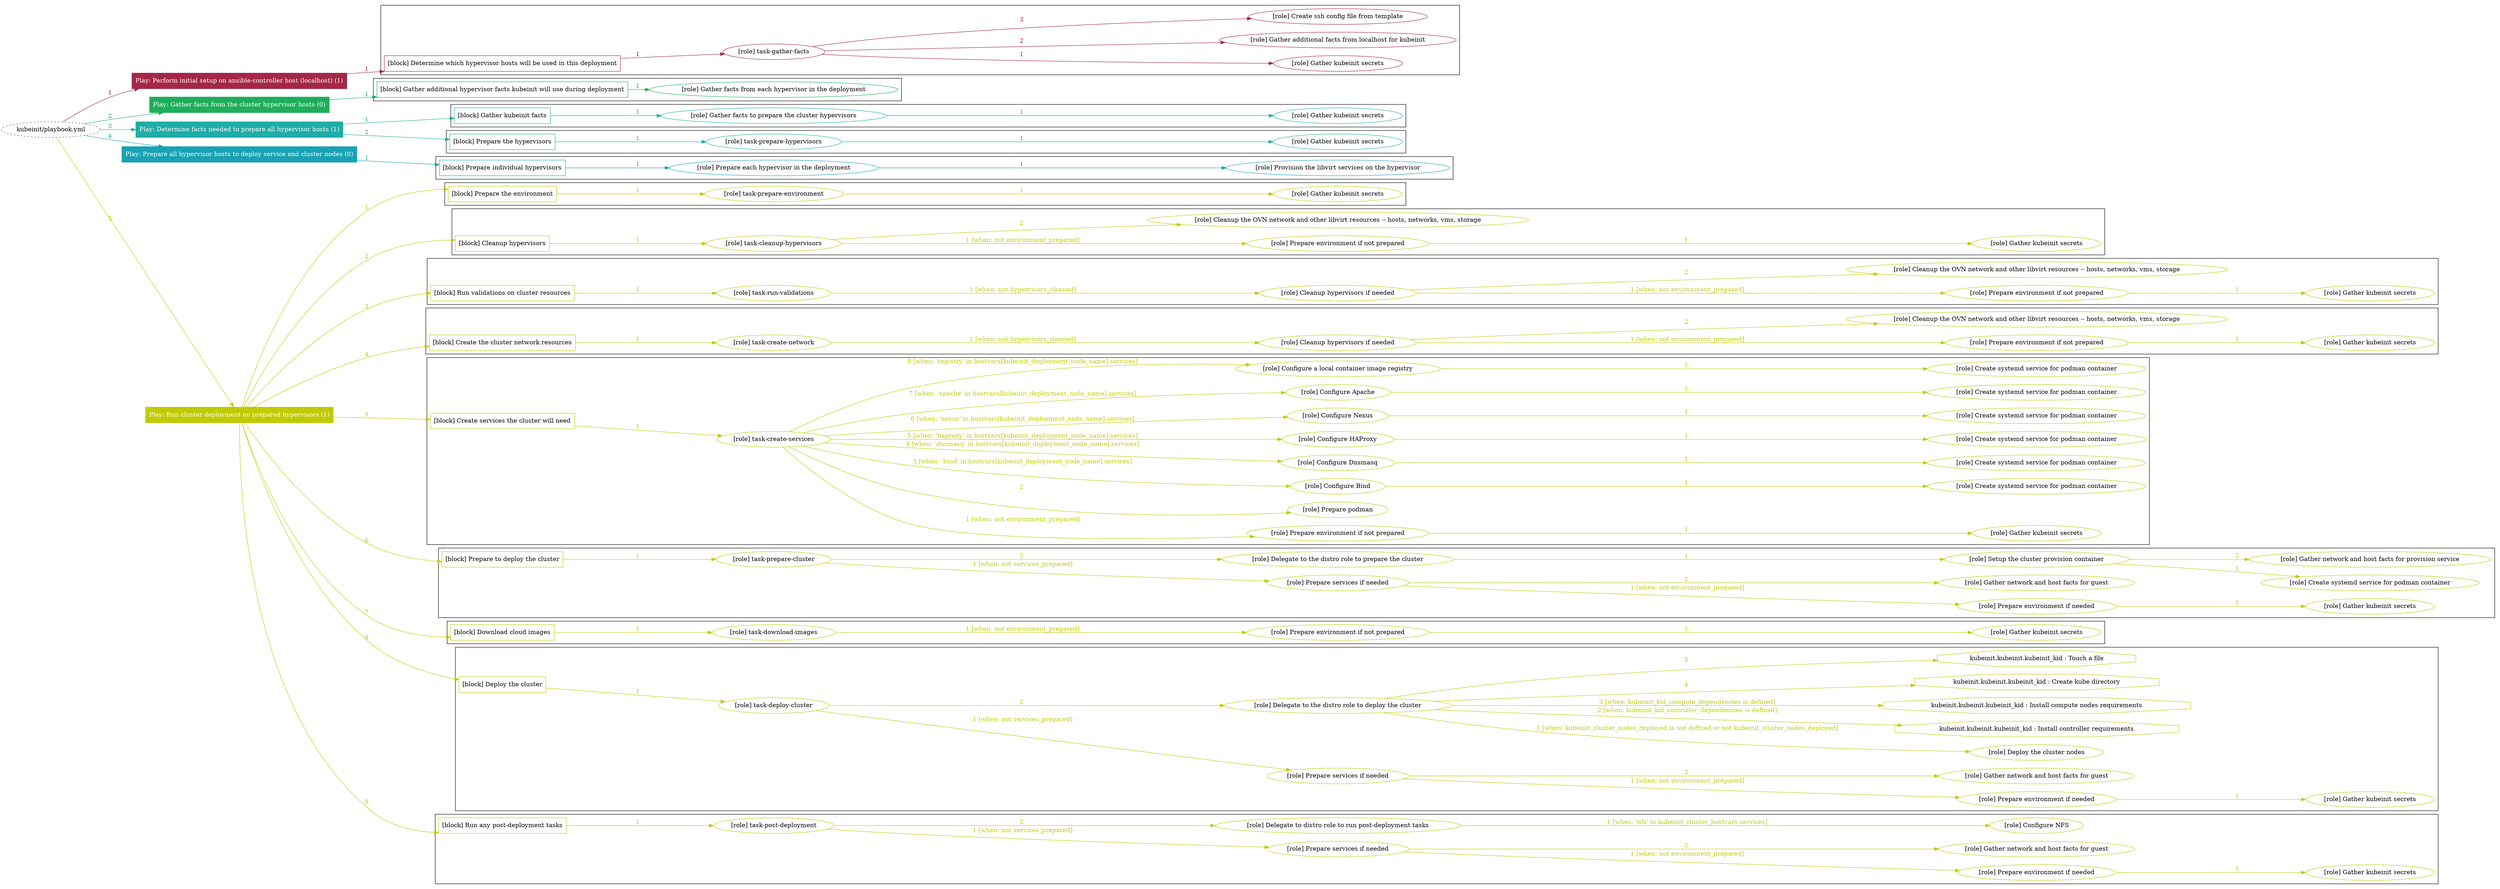 digraph {
	graph [concentrate=true ordering=in rankdir=LR ratio=fill]
	edge [esep=5 sep=10]
	"kubeinit/playbook.yml" [URL="/home/runner/work/kubeinit/kubeinit/kubeinit/playbook.yml" id=playbook_b28a4894 style=dotted]
	"kubeinit/playbook.yml" -> play_3ce94f07 [label="1 " color="#a52747" fontcolor="#a52747" id=edge_fee1188e labeltooltip="1 " tooltip="1 "]
	subgraph "Play: Perform initial setup on ansible-controller host (localhost) (1)" {
		play_3ce94f07 [label="Play: Perform initial setup on ansible-controller host (localhost) (1)" URL="/home/runner/work/kubeinit/kubeinit/kubeinit/playbook.yml" color="#a52747" fontcolor="#ffffff" id=play_3ce94f07 shape=box style=filled tooltip=localhost]
		play_3ce94f07 -> block_945bdc55 [label=1 color="#a52747" fontcolor="#a52747" id=edge_7643c669 labeltooltip=1 tooltip=1]
		subgraph cluster_block_945bdc55 {
			block_945bdc55 [label="[block] Determine which hypervisor hosts will be used in this deployment" URL="/home/runner/work/kubeinit/kubeinit/kubeinit/playbook.yml" color="#a52747" id=block_945bdc55 labeltooltip="Determine which hypervisor hosts will be used in this deployment" shape=box tooltip="Determine which hypervisor hosts will be used in this deployment"]
			block_945bdc55 -> role_ba894361 [label="1 " color="#a52747" fontcolor="#a52747" id=edge_25d01a53 labeltooltip="1 " tooltip="1 "]
			subgraph "task-gather-facts" {
				role_ba894361 [label="[role] task-gather-facts" URL="/home/runner/work/kubeinit/kubeinit/kubeinit/playbook.yml" color="#a52747" id=role_ba894361 tooltip="task-gather-facts"]
				role_ba894361 -> role_0b383da9 [label="1 " color="#a52747" fontcolor="#a52747" id=edge_6ab1d9aa labeltooltip="1 " tooltip="1 "]
				subgraph "Gather kubeinit secrets" {
					role_0b383da9 [label="[role] Gather kubeinit secrets" URL="/home/runner/.ansible/collections/ansible_collections/kubeinit/kubeinit/roles/kubeinit_prepare/tasks/build_hypervisors_group.yml" color="#a52747" id=role_0b383da9 tooltip="Gather kubeinit secrets"]
				}
				role_ba894361 -> role_8018a4c0 [label="2 " color="#a52747" fontcolor="#a52747" id=edge_4f62a56c labeltooltip="2 " tooltip="2 "]
				subgraph "Gather additional facts from localhost for kubeinit" {
					role_8018a4c0 [label="[role] Gather additional facts from localhost for kubeinit" URL="/home/runner/.ansible/collections/ansible_collections/kubeinit/kubeinit/roles/kubeinit_prepare/tasks/build_hypervisors_group.yml" color="#a52747" id=role_8018a4c0 tooltip="Gather additional facts from localhost for kubeinit"]
				}
				role_ba894361 -> role_ad563d83 [label="3 " color="#a52747" fontcolor="#a52747" id=edge_0a0637e6 labeltooltip="3 " tooltip="3 "]
				subgraph "Create ssh config file from template" {
					role_ad563d83 [label="[role] Create ssh config file from template" URL="/home/runner/.ansible/collections/ansible_collections/kubeinit/kubeinit/roles/kubeinit_prepare/tasks/build_hypervisors_group.yml" color="#a52747" id=role_ad563d83 tooltip="Create ssh config file from template"]
				}
			}
		}
	}
	"kubeinit/playbook.yml" -> play_070beb71 [label="2 " color="#1eae5a" fontcolor="#1eae5a" id=edge_121d5832 labeltooltip="2 " tooltip="2 "]
	subgraph "Play: Gather facts from the cluster hypervisor hosts (0)" {
		play_070beb71 [label="Play: Gather facts from the cluster hypervisor hosts (0)" URL="/home/runner/work/kubeinit/kubeinit/kubeinit/playbook.yml" color="#1eae5a" fontcolor="#ffffff" id=play_070beb71 shape=box style=filled tooltip="Play: Gather facts from the cluster hypervisor hosts (0)"]
		play_070beb71 -> block_8a5e1932 [label=1 color="#1eae5a" fontcolor="#1eae5a" id=edge_1c05d64d labeltooltip=1 tooltip=1]
		subgraph cluster_block_8a5e1932 {
			block_8a5e1932 [label="[block] Gather additional hypervisor facts kubeinit will use during deployment" URL="/home/runner/work/kubeinit/kubeinit/kubeinit/playbook.yml" color="#1eae5a" id=block_8a5e1932 labeltooltip="Gather additional hypervisor facts kubeinit will use during deployment" shape=box tooltip="Gather additional hypervisor facts kubeinit will use during deployment"]
			block_8a5e1932 -> role_6965ee4c [label="1 " color="#1eae5a" fontcolor="#1eae5a" id=edge_98423627 labeltooltip="1 " tooltip="1 "]
			subgraph "Gather facts from each hypervisor in the deployment" {
				role_6965ee4c [label="[role] Gather facts from each hypervisor in the deployment" URL="/home/runner/work/kubeinit/kubeinit/kubeinit/playbook.yml" color="#1eae5a" id=role_6965ee4c tooltip="Gather facts from each hypervisor in the deployment"]
			}
		}
	}
	"kubeinit/playbook.yml" -> play_fde5d83c [label="3 " color="#20aca7" fontcolor="#20aca7" id=edge_6375550c labeltooltip="3 " tooltip="3 "]
	subgraph "Play: Determine facts needed to prepare all hypervisor hosts (1)" {
		play_fde5d83c [label="Play: Determine facts needed to prepare all hypervisor hosts (1)" URL="/home/runner/work/kubeinit/kubeinit/kubeinit/playbook.yml" color="#20aca7" fontcolor="#ffffff" id=play_fde5d83c shape=box style=filled tooltip=localhost]
		play_fde5d83c -> block_94ed5c57 [label=1 color="#20aca7" fontcolor="#20aca7" id=edge_a1c97065 labeltooltip=1 tooltip=1]
		subgraph cluster_block_94ed5c57 {
			block_94ed5c57 [label="[block] Gather kubeinit facts" URL="/home/runner/work/kubeinit/kubeinit/kubeinit/playbook.yml" color="#20aca7" id=block_94ed5c57 labeltooltip="Gather kubeinit facts" shape=box tooltip="Gather kubeinit facts"]
			block_94ed5c57 -> role_493ad4e8 [label="1 " color="#20aca7" fontcolor="#20aca7" id=edge_f435b72b labeltooltip="1 " tooltip="1 "]
			subgraph "Gather facts to prepare the cluster hypervisors" {
				role_493ad4e8 [label="[role] Gather facts to prepare the cluster hypervisors" URL="/home/runner/work/kubeinit/kubeinit/kubeinit/playbook.yml" color="#20aca7" id=role_493ad4e8 tooltip="Gather facts to prepare the cluster hypervisors"]
				role_493ad4e8 -> role_ca4c9e87 [label="1 " color="#20aca7" fontcolor="#20aca7" id=edge_50aff6f6 labeltooltip="1 " tooltip="1 "]
				subgraph "Gather kubeinit secrets" {
					role_ca4c9e87 [label="[role] Gather kubeinit secrets" URL="/home/runner/.ansible/collections/ansible_collections/kubeinit/kubeinit/roles/kubeinit_prepare/tasks/gather_kubeinit_facts.yml" color="#20aca7" id=role_ca4c9e87 tooltip="Gather kubeinit secrets"]
				}
			}
		}
		play_fde5d83c -> block_ec20f24a [label=2 color="#20aca7" fontcolor="#20aca7" id=edge_e2b84ca3 labeltooltip=2 tooltip=2]
		subgraph cluster_block_ec20f24a {
			block_ec20f24a [label="[block] Prepare the hypervisors" URL="/home/runner/work/kubeinit/kubeinit/kubeinit/playbook.yml" color="#20aca7" id=block_ec20f24a labeltooltip="Prepare the hypervisors" shape=box tooltip="Prepare the hypervisors"]
			block_ec20f24a -> role_df865ac5 [label="1 " color="#20aca7" fontcolor="#20aca7" id=edge_e531a2a8 labeltooltip="1 " tooltip="1 "]
			subgraph "task-prepare-hypervisors" {
				role_df865ac5 [label="[role] task-prepare-hypervisors" URL="/home/runner/work/kubeinit/kubeinit/kubeinit/playbook.yml" color="#20aca7" id=role_df865ac5 tooltip="task-prepare-hypervisors"]
				role_df865ac5 -> role_973fc5e2 [label="1 " color="#20aca7" fontcolor="#20aca7" id=edge_12f71d9c labeltooltip="1 " tooltip="1 "]
				subgraph "Gather kubeinit secrets" {
					role_973fc5e2 [label="[role] Gather kubeinit secrets" URL="/home/runner/.ansible/collections/ansible_collections/kubeinit/kubeinit/roles/kubeinit_prepare/tasks/gather_kubeinit_facts.yml" color="#20aca7" id=role_973fc5e2 tooltip="Gather kubeinit secrets"]
				}
			}
		}
	}
	"kubeinit/playbook.yml" -> play_c1d681f3 [label="4 " color="#18a2b4" fontcolor="#18a2b4" id=edge_b820a157 labeltooltip="4 " tooltip="4 "]
	subgraph "Play: Prepare all hypervisor hosts to deploy service and cluster nodes (0)" {
		play_c1d681f3 [label="Play: Prepare all hypervisor hosts to deploy service and cluster nodes (0)" URL="/home/runner/work/kubeinit/kubeinit/kubeinit/playbook.yml" color="#18a2b4" fontcolor="#ffffff" id=play_c1d681f3 shape=box style=filled tooltip="Play: Prepare all hypervisor hosts to deploy service and cluster nodes (0)"]
		play_c1d681f3 -> block_e5c2dae3 [label=1 color="#18a2b4" fontcolor="#18a2b4" id=edge_bbbeb3ce labeltooltip=1 tooltip=1]
		subgraph cluster_block_e5c2dae3 {
			block_e5c2dae3 [label="[block] Prepare individual hypervisors" URL="/home/runner/work/kubeinit/kubeinit/kubeinit/playbook.yml" color="#18a2b4" id=block_e5c2dae3 labeltooltip="Prepare individual hypervisors" shape=box tooltip="Prepare individual hypervisors"]
			block_e5c2dae3 -> role_4cba0755 [label="1 " color="#18a2b4" fontcolor="#18a2b4" id=edge_f6200002 labeltooltip="1 " tooltip="1 "]
			subgraph "Prepare each hypervisor in the deployment" {
				role_4cba0755 [label="[role] Prepare each hypervisor in the deployment" URL="/home/runner/work/kubeinit/kubeinit/kubeinit/playbook.yml" color="#18a2b4" id=role_4cba0755 tooltip="Prepare each hypervisor in the deployment"]
				role_4cba0755 -> role_3d69fd30 [label="1 " color="#18a2b4" fontcolor="#18a2b4" id=edge_cb418947 labeltooltip="1 " tooltip="1 "]
				subgraph "Provision the libvirt services on the hypervisor" {
					role_3d69fd30 [label="[role] Provision the libvirt services on the hypervisor" URL="/home/runner/.ansible/collections/ansible_collections/kubeinit/kubeinit/roles/kubeinit_prepare/tasks/prepare_hypervisor.yml" color="#18a2b4" id=role_3d69fd30 tooltip="Provision the libvirt services on the hypervisor"]
				}
			}
		}
	}
	"kubeinit/playbook.yml" -> play_ff224e51 [label="5 " color="#bfcb01" fontcolor="#bfcb01" id=edge_21861097 labeltooltip="5 " tooltip="5 "]
	subgraph "Play: Run cluster deployment on prepared hypervisors (1)" {
		play_ff224e51 [label="Play: Run cluster deployment on prepared hypervisors (1)" URL="/home/runner/work/kubeinit/kubeinit/kubeinit/playbook.yml" color="#bfcb01" fontcolor="#ffffff" id=play_ff224e51 shape=box style=filled tooltip=localhost]
		play_ff224e51 -> block_e5e88c6c [label=1 color="#bfcb01" fontcolor="#bfcb01" id=edge_9e687da5 labeltooltip=1 tooltip=1]
		subgraph cluster_block_e5e88c6c {
			block_e5e88c6c [label="[block] Prepare the environment" URL="/home/runner/work/kubeinit/kubeinit/kubeinit/playbook.yml" color="#bfcb01" id=block_e5e88c6c labeltooltip="Prepare the environment" shape=box tooltip="Prepare the environment"]
			block_e5e88c6c -> role_debbb97e [label="1 " color="#bfcb01" fontcolor="#bfcb01" id=edge_227f4f6b labeltooltip="1 " tooltip="1 "]
			subgraph "task-prepare-environment" {
				role_debbb97e [label="[role] task-prepare-environment" URL="/home/runner/work/kubeinit/kubeinit/kubeinit/playbook.yml" color="#bfcb01" id=role_debbb97e tooltip="task-prepare-environment"]
				role_debbb97e -> role_875746fd [label="1 " color="#bfcb01" fontcolor="#bfcb01" id=edge_4e085aca labeltooltip="1 " tooltip="1 "]
				subgraph "Gather kubeinit secrets" {
					role_875746fd [label="[role] Gather kubeinit secrets" URL="/home/runner/.ansible/collections/ansible_collections/kubeinit/kubeinit/roles/kubeinit_prepare/tasks/gather_kubeinit_facts.yml" color="#bfcb01" id=role_875746fd tooltip="Gather kubeinit secrets"]
				}
			}
		}
		play_ff224e51 -> block_88e2ef24 [label=2 color="#bfcb01" fontcolor="#bfcb01" id=edge_07f46a72 labeltooltip=2 tooltip=2]
		subgraph cluster_block_88e2ef24 {
			block_88e2ef24 [label="[block] Cleanup hypervisors" URL="/home/runner/work/kubeinit/kubeinit/kubeinit/playbook.yml" color="#bfcb01" id=block_88e2ef24 labeltooltip="Cleanup hypervisors" shape=box tooltip="Cleanup hypervisors"]
			block_88e2ef24 -> role_7692c0de [label="1 " color="#bfcb01" fontcolor="#bfcb01" id=edge_9a87d19d labeltooltip="1 " tooltip="1 "]
			subgraph "task-cleanup-hypervisors" {
				role_7692c0de [label="[role] task-cleanup-hypervisors" URL="/home/runner/work/kubeinit/kubeinit/kubeinit/playbook.yml" color="#bfcb01" id=role_7692c0de tooltip="task-cleanup-hypervisors"]
				role_7692c0de -> role_34f64fda [label="1 [when: not environment_prepared]" color="#bfcb01" fontcolor="#bfcb01" id=edge_5f2756b5 labeltooltip="1 [when: not environment_prepared]" tooltip="1 [when: not environment_prepared]"]
				subgraph "Prepare environment if not prepared" {
					role_34f64fda [label="[role] Prepare environment if not prepared" URL="/home/runner/.ansible/collections/ansible_collections/kubeinit/kubeinit/roles/kubeinit_prepare/tasks/cleanup_hypervisors.yml" color="#bfcb01" id=role_34f64fda tooltip="Prepare environment if not prepared"]
					role_34f64fda -> role_d9d62083 [label="1 " color="#bfcb01" fontcolor="#bfcb01" id=edge_640ed2bb labeltooltip="1 " tooltip="1 "]
					subgraph "Gather kubeinit secrets" {
						role_d9d62083 [label="[role] Gather kubeinit secrets" URL="/home/runner/.ansible/collections/ansible_collections/kubeinit/kubeinit/roles/kubeinit_prepare/tasks/gather_kubeinit_facts.yml" color="#bfcb01" id=role_d9d62083 tooltip="Gather kubeinit secrets"]
					}
				}
				role_7692c0de -> role_1bf88f78 [label="2 " color="#bfcb01" fontcolor="#bfcb01" id=edge_1b8dab29 labeltooltip="2 " tooltip="2 "]
				subgraph "Cleanup the OVN network and other libvirt resources -- hosts, networks, vms, storage" {
					role_1bf88f78 [label="[role] Cleanup the OVN network and other libvirt resources -- hosts, networks, vms, storage" URL="/home/runner/.ansible/collections/ansible_collections/kubeinit/kubeinit/roles/kubeinit_prepare/tasks/cleanup_hypervisors.yml" color="#bfcb01" id=role_1bf88f78 tooltip="Cleanup the OVN network and other libvirt resources -- hosts, networks, vms, storage"]
				}
			}
		}
		play_ff224e51 -> block_70f43cb8 [label=3 color="#bfcb01" fontcolor="#bfcb01" id=edge_0d422351 labeltooltip=3 tooltip=3]
		subgraph cluster_block_70f43cb8 {
			block_70f43cb8 [label="[block] Run validations on cluster resources" URL="/home/runner/work/kubeinit/kubeinit/kubeinit/playbook.yml" color="#bfcb01" id=block_70f43cb8 labeltooltip="Run validations on cluster resources" shape=box tooltip="Run validations on cluster resources"]
			block_70f43cb8 -> role_04932456 [label="1 " color="#bfcb01" fontcolor="#bfcb01" id=edge_14873a07 labeltooltip="1 " tooltip="1 "]
			subgraph "task-run-validations" {
				role_04932456 [label="[role] task-run-validations" URL="/home/runner/work/kubeinit/kubeinit/kubeinit/playbook.yml" color="#bfcb01" id=role_04932456 tooltip="task-run-validations"]
				role_04932456 -> role_2a04a198 [label="1 [when: not hypervisors_cleaned]" color="#bfcb01" fontcolor="#bfcb01" id=edge_f24e6b80 labeltooltip="1 [when: not hypervisors_cleaned]" tooltip="1 [when: not hypervisors_cleaned]"]
				subgraph "Cleanup hypervisors if needed" {
					role_2a04a198 [label="[role] Cleanup hypervisors if needed" URL="/home/runner/.ansible/collections/ansible_collections/kubeinit/kubeinit/roles/kubeinit_validations/tasks/main.yml" color="#bfcb01" id=role_2a04a198 tooltip="Cleanup hypervisors if needed"]
					role_2a04a198 -> role_1a85b871 [label="1 [when: not environment_prepared]" color="#bfcb01" fontcolor="#bfcb01" id=edge_4ca2ec1c labeltooltip="1 [when: not environment_prepared]" tooltip="1 [when: not environment_prepared]"]
					subgraph "Prepare environment if not prepared" {
						role_1a85b871 [label="[role] Prepare environment if not prepared" URL="/home/runner/.ansible/collections/ansible_collections/kubeinit/kubeinit/roles/kubeinit_prepare/tasks/cleanup_hypervisors.yml" color="#bfcb01" id=role_1a85b871 tooltip="Prepare environment if not prepared"]
						role_1a85b871 -> role_e07c0b72 [label="1 " color="#bfcb01" fontcolor="#bfcb01" id=edge_1ba16e22 labeltooltip="1 " tooltip="1 "]
						subgraph "Gather kubeinit secrets" {
							role_e07c0b72 [label="[role] Gather kubeinit secrets" URL="/home/runner/.ansible/collections/ansible_collections/kubeinit/kubeinit/roles/kubeinit_prepare/tasks/gather_kubeinit_facts.yml" color="#bfcb01" id=role_e07c0b72 tooltip="Gather kubeinit secrets"]
						}
					}
					role_2a04a198 -> role_6b798128 [label="2 " color="#bfcb01" fontcolor="#bfcb01" id=edge_761f0fa0 labeltooltip="2 " tooltip="2 "]
					subgraph "Cleanup the OVN network and other libvirt resources -- hosts, networks, vms, storage" {
						role_6b798128 [label="[role] Cleanup the OVN network and other libvirt resources -- hosts, networks, vms, storage" URL="/home/runner/.ansible/collections/ansible_collections/kubeinit/kubeinit/roles/kubeinit_prepare/tasks/cleanup_hypervisors.yml" color="#bfcb01" id=role_6b798128 tooltip="Cleanup the OVN network and other libvirt resources -- hosts, networks, vms, storage"]
					}
				}
			}
		}
		play_ff224e51 -> block_b7ad53ee [label=4 color="#bfcb01" fontcolor="#bfcb01" id=edge_cd81ba38 labeltooltip=4 tooltip=4]
		subgraph cluster_block_b7ad53ee {
			block_b7ad53ee [label="[block] Create the cluster network resources" URL="/home/runner/work/kubeinit/kubeinit/kubeinit/playbook.yml" color="#bfcb01" id=block_b7ad53ee labeltooltip="Create the cluster network resources" shape=box tooltip="Create the cluster network resources"]
			block_b7ad53ee -> role_79117df1 [label="1 " color="#bfcb01" fontcolor="#bfcb01" id=edge_722f0d2e labeltooltip="1 " tooltip="1 "]
			subgraph "task-create-network" {
				role_79117df1 [label="[role] task-create-network" URL="/home/runner/work/kubeinit/kubeinit/kubeinit/playbook.yml" color="#bfcb01" id=role_79117df1 tooltip="task-create-network"]
				role_79117df1 -> role_f714c2a9 [label="1 [when: not hypervisors_cleaned]" color="#bfcb01" fontcolor="#bfcb01" id=edge_4f43589a labeltooltip="1 [when: not hypervisors_cleaned]" tooltip="1 [when: not hypervisors_cleaned]"]
				subgraph "Cleanup hypervisors if needed" {
					role_f714c2a9 [label="[role] Cleanup hypervisors if needed" URL="/home/runner/.ansible/collections/ansible_collections/kubeinit/kubeinit/roles/kubeinit_libvirt/tasks/create_network.yml" color="#bfcb01" id=role_f714c2a9 tooltip="Cleanup hypervisors if needed"]
					role_f714c2a9 -> role_bc10bc8f [label="1 [when: not environment_prepared]" color="#bfcb01" fontcolor="#bfcb01" id=edge_82c4522a labeltooltip="1 [when: not environment_prepared]" tooltip="1 [when: not environment_prepared]"]
					subgraph "Prepare environment if not prepared" {
						role_bc10bc8f [label="[role] Prepare environment if not prepared" URL="/home/runner/.ansible/collections/ansible_collections/kubeinit/kubeinit/roles/kubeinit_prepare/tasks/cleanup_hypervisors.yml" color="#bfcb01" id=role_bc10bc8f tooltip="Prepare environment if not prepared"]
						role_bc10bc8f -> role_60393c5e [label="1 " color="#bfcb01" fontcolor="#bfcb01" id=edge_10b16808 labeltooltip="1 " tooltip="1 "]
						subgraph "Gather kubeinit secrets" {
							role_60393c5e [label="[role] Gather kubeinit secrets" URL="/home/runner/.ansible/collections/ansible_collections/kubeinit/kubeinit/roles/kubeinit_prepare/tasks/gather_kubeinit_facts.yml" color="#bfcb01" id=role_60393c5e tooltip="Gather kubeinit secrets"]
						}
					}
					role_f714c2a9 -> role_96298a77 [label="2 " color="#bfcb01" fontcolor="#bfcb01" id=edge_3b82719e labeltooltip="2 " tooltip="2 "]
					subgraph "Cleanup the OVN network and other libvirt resources -- hosts, networks, vms, storage" {
						role_96298a77 [label="[role] Cleanup the OVN network and other libvirt resources -- hosts, networks, vms, storage" URL="/home/runner/.ansible/collections/ansible_collections/kubeinit/kubeinit/roles/kubeinit_prepare/tasks/cleanup_hypervisors.yml" color="#bfcb01" id=role_96298a77 tooltip="Cleanup the OVN network and other libvirt resources -- hosts, networks, vms, storage"]
					}
				}
			}
		}
		play_ff224e51 -> block_7a006f95 [label=5 color="#bfcb01" fontcolor="#bfcb01" id=edge_7745024d labeltooltip=5 tooltip=5]
		subgraph cluster_block_7a006f95 {
			block_7a006f95 [label="[block] Create services the cluster will need" URL="/home/runner/work/kubeinit/kubeinit/kubeinit/playbook.yml" color="#bfcb01" id=block_7a006f95 labeltooltip="Create services the cluster will need" shape=box tooltip="Create services the cluster will need"]
			block_7a006f95 -> role_0acc349a [label="1 " color="#bfcb01" fontcolor="#bfcb01" id=edge_02f546c0 labeltooltip="1 " tooltip="1 "]
			subgraph "task-create-services" {
				role_0acc349a [label="[role] task-create-services" URL="/home/runner/work/kubeinit/kubeinit/kubeinit/playbook.yml" color="#bfcb01" id=role_0acc349a tooltip="task-create-services"]
				role_0acc349a -> role_a67634d6 [label="1 [when: not environment_prepared]" color="#bfcb01" fontcolor="#bfcb01" id=edge_0578cc8f labeltooltip="1 [when: not environment_prepared]" tooltip="1 [when: not environment_prepared]"]
				subgraph "Prepare environment if not prepared" {
					role_a67634d6 [label="[role] Prepare environment if not prepared" URL="/home/runner/.ansible/collections/ansible_collections/kubeinit/kubeinit/roles/kubeinit_services/tasks/main.yml" color="#bfcb01" id=role_a67634d6 tooltip="Prepare environment if not prepared"]
					role_a67634d6 -> role_f8cfce6b [label="1 " color="#bfcb01" fontcolor="#bfcb01" id=edge_80f4cc72 labeltooltip="1 " tooltip="1 "]
					subgraph "Gather kubeinit secrets" {
						role_f8cfce6b [label="[role] Gather kubeinit secrets" URL="/home/runner/.ansible/collections/ansible_collections/kubeinit/kubeinit/roles/kubeinit_prepare/tasks/gather_kubeinit_facts.yml" color="#bfcb01" id=role_f8cfce6b tooltip="Gather kubeinit secrets"]
					}
				}
				role_0acc349a -> role_7e901d02 [label="2 " color="#bfcb01" fontcolor="#bfcb01" id=edge_1000dff0 labeltooltip="2 " tooltip="2 "]
				subgraph "Prepare podman" {
					role_7e901d02 [label="[role] Prepare podman" URL="/home/runner/.ansible/collections/ansible_collections/kubeinit/kubeinit/roles/kubeinit_services/tasks/00_create_service_pod.yml" color="#bfcb01" id=role_7e901d02 tooltip="Prepare podman"]
				}
				role_0acc349a -> role_26b375bd [label="3 [when: 'bind' in hostvars[kubeinit_deployment_node_name].services]" color="#bfcb01" fontcolor="#bfcb01" id=edge_ee2ef955 labeltooltip="3 [when: 'bind' in hostvars[kubeinit_deployment_node_name].services]" tooltip="3 [when: 'bind' in hostvars[kubeinit_deployment_node_name].services]"]
				subgraph "Configure Bind" {
					role_26b375bd [label="[role] Configure Bind" URL="/home/runner/.ansible/collections/ansible_collections/kubeinit/kubeinit/roles/kubeinit_services/tasks/start_services_containers.yml" color="#bfcb01" id=role_26b375bd tooltip="Configure Bind"]
					role_26b375bd -> role_c40ec8ce [label="1 " color="#bfcb01" fontcolor="#bfcb01" id=edge_738301f0 labeltooltip="1 " tooltip="1 "]
					subgraph "Create systemd service for podman container" {
						role_c40ec8ce [label="[role] Create systemd service for podman container" URL="/home/runner/.ansible/collections/ansible_collections/kubeinit/kubeinit/roles/kubeinit_bind/tasks/main.yml" color="#bfcb01" id=role_c40ec8ce tooltip="Create systemd service for podman container"]
					}
				}
				role_0acc349a -> role_0eac8ab4 [label="4 [when: 'dnsmasq' in hostvars[kubeinit_deployment_node_name].services]" color="#bfcb01" fontcolor="#bfcb01" id=edge_bbbc64fc labeltooltip="4 [when: 'dnsmasq' in hostvars[kubeinit_deployment_node_name].services]" tooltip="4 [when: 'dnsmasq' in hostvars[kubeinit_deployment_node_name].services]"]
				subgraph "Configure Dnsmasq" {
					role_0eac8ab4 [label="[role] Configure Dnsmasq" URL="/home/runner/.ansible/collections/ansible_collections/kubeinit/kubeinit/roles/kubeinit_services/tasks/start_services_containers.yml" color="#bfcb01" id=role_0eac8ab4 tooltip="Configure Dnsmasq"]
					role_0eac8ab4 -> role_226410e8 [label="1 " color="#bfcb01" fontcolor="#bfcb01" id=edge_df908f08 labeltooltip="1 " tooltip="1 "]
					subgraph "Create systemd service for podman container" {
						role_226410e8 [label="[role] Create systemd service for podman container" URL="/home/runner/.ansible/collections/ansible_collections/kubeinit/kubeinit/roles/kubeinit_dnsmasq/tasks/main.yml" color="#bfcb01" id=role_226410e8 tooltip="Create systemd service for podman container"]
					}
				}
				role_0acc349a -> role_99417cd2 [label="5 [when: 'haproxy' in hostvars[kubeinit_deployment_node_name].services]" color="#bfcb01" fontcolor="#bfcb01" id=edge_8243b77e labeltooltip="5 [when: 'haproxy' in hostvars[kubeinit_deployment_node_name].services]" tooltip="5 [when: 'haproxy' in hostvars[kubeinit_deployment_node_name].services]"]
				subgraph "Configure HAProxy" {
					role_99417cd2 [label="[role] Configure HAProxy" URL="/home/runner/.ansible/collections/ansible_collections/kubeinit/kubeinit/roles/kubeinit_services/tasks/start_services_containers.yml" color="#bfcb01" id=role_99417cd2 tooltip="Configure HAProxy"]
					role_99417cd2 -> role_b17bc476 [label="1 " color="#bfcb01" fontcolor="#bfcb01" id=edge_2d62ee59 labeltooltip="1 " tooltip="1 "]
					subgraph "Create systemd service for podman container" {
						role_b17bc476 [label="[role] Create systemd service for podman container" URL="/home/runner/.ansible/collections/ansible_collections/kubeinit/kubeinit/roles/kubeinit_haproxy/tasks/main.yml" color="#bfcb01" id=role_b17bc476 tooltip="Create systemd service for podman container"]
					}
				}
				role_0acc349a -> role_0fb46733 [label="6 [when: 'nexus' in hostvars[kubeinit_deployment_node_name].services]" color="#bfcb01" fontcolor="#bfcb01" id=edge_cfcf4e45 labeltooltip="6 [when: 'nexus' in hostvars[kubeinit_deployment_node_name].services]" tooltip="6 [when: 'nexus' in hostvars[kubeinit_deployment_node_name].services]"]
				subgraph "Configure Nexus" {
					role_0fb46733 [label="[role] Configure Nexus" URL="/home/runner/.ansible/collections/ansible_collections/kubeinit/kubeinit/roles/kubeinit_services/tasks/start_services_containers.yml" color="#bfcb01" id=role_0fb46733 tooltip="Configure Nexus"]
					role_0fb46733 -> role_2adca95b [label="1 " color="#bfcb01" fontcolor="#bfcb01" id=edge_358cc2af labeltooltip="1 " tooltip="1 "]
					subgraph "Create systemd service for podman container" {
						role_2adca95b [label="[role] Create systemd service for podman container" URL="/home/runner/.ansible/collections/ansible_collections/kubeinit/kubeinit/roles/kubeinit_nexus/tasks/main.yml" color="#bfcb01" id=role_2adca95b tooltip="Create systemd service for podman container"]
					}
				}
				role_0acc349a -> role_0046a6ad [label="7 [when: 'apache' in hostvars[kubeinit_deployment_node_name].services]" color="#bfcb01" fontcolor="#bfcb01" id=edge_84aa0d8a labeltooltip="7 [when: 'apache' in hostvars[kubeinit_deployment_node_name].services]" tooltip="7 [when: 'apache' in hostvars[kubeinit_deployment_node_name].services]"]
				subgraph "Configure Apache" {
					role_0046a6ad [label="[role] Configure Apache" URL="/home/runner/.ansible/collections/ansible_collections/kubeinit/kubeinit/roles/kubeinit_services/tasks/start_services_containers.yml" color="#bfcb01" id=role_0046a6ad tooltip="Configure Apache"]
					role_0046a6ad -> role_69173f3e [label="1 " color="#bfcb01" fontcolor="#bfcb01" id=edge_b08767bf labeltooltip="1 " tooltip="1 "]
					subgraph "Create systemd service for podman container" {
						role_69173f3e [label="[role] Create systemd service for podman container" URL="/home/runner/.ansible/collections/ansible_collections/kubeinit/kubeinit/roles/kubeinit_apache/tasks/main.yml" color="#bfcb01" id=role_69173f3e tooltip="Create systemd service for podman container"]
					}
				}
				role_0acc349a -> role_cb2f4066 [label="8 [when: 'registry' in hostvars[kubeinit_deployment_node_name].services]" color="#bfcb01" fontcolor="#bfcb01" id=edge_e1999b76 labeltooltip="8 [when: 'registry' in hostvars[kubeinit_deployment_node_name].services]" tooltip="8 [when: 'registry' in hostvars[kubeinit_deployment_node_name].services]"]
				subgraph "Configure a local container image registry" {
					role_cb2f4066 [label="[role] Configure a local container image registry" URL="/home/runner/.ansible/collections/ansible_collections/kubeinit/kubeinit/roles/kubeinit_services/tasks/start_services_containers.yml" color="#bfcb01" id=role_cb2f4066 tooltip="Configure a local container image registry"]
					role_cb2f4066 -> role_fc14b857 [label="1 " color="#bfcb01" fontcolor="#bfcb01" id=edge_7e433913 labeltooltip="1 " tooltip="1 "]
					subgraph "Create systemd service for podman container" {
						role_fc14b857 [label="[role] Create systemd service for podman container" URL="/home/runner/.ansible/collections/ansible_collections/kubeinit/kubeinit/roles/kubeinit_registry/tasks/main.yml" color="#bfcb01" id=role_fc14b857 tooltip="Create systemd service for podman container"]
					}
				}
			}
		}
		play_ff224e51 -> block_d3010f55 [label=6 color="#bfcb01" fontcolor="#bfcb01" id=edge_fe1ad31b labeltooltip=6 tooltip=6]
		subgraph cluster_block_d3010f55 {
			block_d3010f55 [label="[block] Prepare to deploy the cluster" URL="/home/runner/work/kubeinit/kubeinit/kubeinit/playbook.yml" color="#bfcb01" id=block_d3010f55 labeltooltip="Prepare to deploy the cluster" shape=box tooltip="Prepare to deploy the cluster"]
			block_d3010f55 -> role_109f17a9 [label="1 " color="#bfcb01" fontcolor="#bfcb01" id=edge_94ce49bc labeltooltip="1 " tooltip="1 "]
			subgraph "task-prepare-cluster" {
				role_109f17a9 [label="[role] task-prepare-cluster" URL="/home/runner/work/kubeinit/kubeinit/kubeinit/playbook.yml" color="#bfcb01" id=role_109f17a9 tooltip="task-prepare-cluster"]
				role_109f17a9 -> role_bdd2858f [label="1 [when: not services_prepared]" color="#bfcb01" fontcolor="#bfcb01" id=edge_4b486c0e labeltooltip="1 [when: not services_prepared]" tooltip="1 [when: not services_prepared]"]
				subgraph "Prepare services if needed" {
					role_bdd2858f [label="[role] Prepare services if needed" URL="/home/runner/.ansible/collections/ansible_collections/kubeinit/kubeinit/roles/kubeinit_prepare/tasks/prepare_cluster.yml" color="#bfcb01" id=role_bdd2858f tooltip="Prepare services if needed"]
					role_bdd2858f -> role_7229b3f1 [label="1 [when: not environment_prepared]" color="#bfcb01" fontcolor="#bfcb01" id=edge_7b11b29e labeltooltip="1 [when: not environment_prepared]" tooltip="1 [when: not environment_prepared]"]
					subgraph "Prepare environment if needed" {
						role_7229b3f1 [label="[role] Prepare environment if needed" URL="/home/runner/.ansible/collections/ansible_collections/kubeinit/kubeinit/roles/kubeinit_services/tasks/prepare_services.yml" color="#bfcb01" id=role_7229b3f1 tooltip="Prepare environment if needed"]
						role_7229b3f1 -> role_bba6e7fb [label="1 " color="#bfcb01" fontcolor="#bfcb01" id=edge_84ecd539 labeltooltip="1 " tooltip="1 "]
						subgraph "Gather kubeinit secrets" {
							role_bba6e7fb [label="[role] Gather kubeinit secrets" URL="/home/runner/.ansible/collections/ansible_collections/kubeinit/kubeinit/roles/kubeinit_prepare/tasks/gather_kubeinit_facts.yml" color="#bfcb01" id=role_bba6e7fb tooltip="Gather kubeinit secrets"]
						}
					}
					role_bdd2858f -> role_19840925 [label="2 " color="#bfcb01" fontcolor="#bfcb01" id=edge_4aae8f6f labeltooltip="2 " tooltip="2 "]
					subgraph "Gather network and host facts for guest" {
						role_19840925 [label="[role] Gather network and host facts for guest" URL="/home/runner/.ansible/collections/ansible_collections/kubeinit/kubeinit/roles/kubeinit_services/tasks/prepare_services.yml" color="#bfcb01" id=role_19840925 tooltip="Gather network and host facts for guest"]
					}
				}
				role_109f17a9 -> role_3db94f0f [label="2 " color="#bfcb01" fontcolor="#bfcb01" id=edge_0bb825b1 labeltooltip="2 " tooltip="2 "]
				subgraph "Delegate to the distro role to prepare the cluster" {
					role_3db94f0f [label="[role] Delegate to the distro role to prepare the cluster" URL="/home/runner/.ansible/collections/ansible_collections/kubeinit/kubeinit/roles/kubeinit_prepare/tasks/prepare_cluster.yml" color="#bfcb01" id=role_3db94f0f tooltip="Delegate to the distro role to prepare the cluster"]
					role_3db94f0f -> role_8c9d10fb [label="1 " color="#bfcb01" fontcolor="#bfcb01" id=edge_8b3246f7 labeltooltip="1 " tooltip="1 "]
					subgraph "Setup the cluster provision container" {
						role_8c9d10fb [label="[role] Setup the cluster provision container" URL="/home/runner/.ansible/collections/ansible_collections/kubeinit/kubeinit/roles/kubeinit_kid/tasks/prepare_cluster.yml" color="#bfcb01" id=role_8c9d10fb tooltip="Setup the cluster provision container"]
						role_8c9d10fb -> role_a946ddb9 [label="1 " color="#bfcb01" fontcolor="#bfcb01" id=edge_0f8a5ee1 labeltooltip="1 " tooltip="1 "]
						subgraph "Create systemd service for podman container" {
							role_a946ddb9 [label="[role] Create systemd service for podman container" URL="/home/runner/.ansible/collections/ansible_collections/kubeinit/kubeinit/roles/kubeinit_services/tasks/create_provision_container.yml" color="#bfcb01" id=role_a946ddb9 tooltip="Create systemd service for podman container"]
						}
						role_8c9d10fb -> role_acd5e9a9 [label="2 " color="#bfcb01" fontcolor="#bfcb01" id=edge_e55cf992 labeltooltip="2 " tooltip="2 "]
						subgraph "Gather network and host facts for provision service" {
							role_acd5e9a9 [label="[role] Gather network and host facts for provision service" URL="/home/runner/.ansible/collections/ansible_collections/kubeinit/kubeinit/roles/kubeinit_services/tasks/create_provision_container.yml" color="#bfcb01" id=role_acd5e9a9 tooltip="Gather network and host facts for provision service"]
						}
					}
				}
			}
		}
		play_ff224e51 -> block_5872a0f1 [label=7 color="#bfcb01" fontcolor="#bfcb01" id=edge_3a675a0e labeltooltip=7 tooltip=7]
		subgraph cluster_block_5872a0f1 {
			block_5872a0f1 [label="[block] Download cloud images" URL="/home/runner/work/kubeinit/kubeinit/kubeinit/playbook.yml" color="#bfcb01" id=block_5872a0f1 labeltooltip="Download cloud images" shape=box tooltip="Download cloud images"]
			block_5872a0f1 -> role_0418152c [label="1 " color="#bfcb01" fontcolor="#bfcb01" id=edge_22885fdf labeltooltip="1 " tooltip="1 "]
			subgraph "task-download-images" {
				role_0418152c [label="[role] task-download-images" URL="/home/runner/work/kubeinit/kubeinit/kubeinit/playbook.yml" color="#bfcb01" id=role_0418152c tooltip="task-download-images"]
				role_0418152c -> role_a6986240 [label="1 [when: not environment_prepared]" color="#bfcb01" fontcolor="#bfcb01" id=edge_c717f902 labeltooltip="1 [when: not environment_prepared]" tooltip="1 [when: not environment_prepared]"]
				subgraph "Prepare environment if not prepared" {
					role_a6986240 [label="[role] Prepare environment if not prepared" URL="/home/runner/.ansible/collections/ansible_collections/kubeinit/kubeinit/roles/kubeinit_libvirt/tasks/download_cloud_images.yml" color="#bfcb01" id=role_a6986240 tooltip="Prepare environment if not prepared"]
					role_a6986240 -> role_707b94b0 [label="1 " color="#bfcb01" fontcolor="#bfcb01" id=edge_27caa9ae labeltooltip="1 " tooltip="1 "]
					subgraph "Gather kubeinit secrets" {
						role_707b94b0 [label="[role] Gather kubeinit secrets" URL="/home/runner/.ansible/collections/ansible_collections/kubeinit/kubeinit/roles/kubeinit_prepare/tasks/gather_kubeinit_facts.yml" color="#bfcb01" id=role_707b94b0 tooltip="Gather kubeinit secrets"]
					}
				}
			}
		}
		play_ff224e51 -> block_03282ae2 [label=8 color="#bfcb01" fontcolor="#bfcb01" id=edge_30bbccd6 labeltooltip=8 tooltip=8]
		subgraph cluster_block_03282ae2 {
			block_03282ae2 [label="[block] Deploy the cluster" URL="/home/runner/work/kubeinit/kubeinit/kubeinit/playbook.yml" color="#bfcb01" id=block_03282ae2 labeltooltip="Deploy the cluster" shape=box tooltip="Deploy the cluster"]
			block_03282ae2 -> role_6732ca73 [label="1 " color="#bfcb01" fontcolor="#bfcb01" id=edge_4beef905 labeltooltip="1 " tooltip="1 "]
			subgraph "task-deploy-cluster" {
				role_6732ca73 [label="[role] task-deploy-cluster" URL="/home/runner/work/kubeinit/kubeinit/kubeinit/playbook.yml" color="#bfcb01" id=role_6732ca73 tooltip="task-deploy-cluster"]
				role_6732ca73 -> role_649cb055 [label="1 [when: not services_prepared]" color="#bfcb01" fontcolor="#bfcb01" id=edge_90a74f89 labeltooltip="1 [when: not services_prepared]" tooltip="1 [when: not services_prepared]"]
				subgraph "Prepare services if needed" {
					role_649cb055 [label="[role] Prepare services if needed" URL="/home/runner/.ansible/collections/ansible_collections/kubeinit/kubeinit/roles/kubeinit_prepare/tasks/deploy_cluster.yml" color="#bfcb01" id=role_649cb055 tooltip="Prepare services if needed"]
					role_649cb055 -> role_cf845245 [label="1 [when: not environment_prepared]" color="#bfcb01" fontcolor="#bfcb01" id=edge_f6e29025 labeltooltip="1 [when: not environment_prepared]" tooltip="1 [when: not environment_prepared]"]
					subgraph "Prepare environment if needed" {
						role_cf845245 [label="[role] Prepare environment if needed" URL="/home/runner/.ansible/collections/ansible_collections/kubeinit/kubeinit/roles/kubeinit_services/tasks/prepare_services.yml" color="#bfcb01" id=role_cf845245 tooltip="Prepare environment if needed"]
						role_cf845245 -> role_9a66721b [label="1 " color="#bfcb01" fontcolor="#bfcb01" id=edge_31fc110b labeltooltip="1 " tooltip="1 "]
						subgraph "Gather kubeinit secrets" {
							role_9a66721b [label="[role] Gather kubeinit secrets" URL="/home/runner/.ansible/collections/ansible_collections/kubeinit/kubeinit/roles/kubeinit_prepare/tasks/gather_kubeinit_facts.yml" color="#bfcb01" id=role_9a66721b tooltip="Gather kubeinit secrets"]
						}
					}
					role_649cb055 -> role_a43aeca9 [label="2 " color="#bfcb01" fontcolor="#bfcb01" id=edge_660bebb3 labeltooltip="2 " tooltip="2 "]
					subgraph "Gather network and host facts for guest" {
						role_a43aeca9 [label="[role] Gather network and host facts for guest" URL="/home/runner/.ansible/collections/ansible_collections/kubeinit/kubeinit/roles/kubeinit_services/tasks/prepare_services.yml" color="#bfcb01" id=role_a43aeca9 tooltip="Gather network and host facts for guest"]
					}
				}
				role_6732ca73 -> role_6dcca903 [label="2 " color="#bfcb01" fontcolor="#bfcb01" id=edge_91e79d20 labeltooltip="2 " tooltip="2 "]
				subgraph "Delegate to the distro role to deploy the cluster" {
					role_6dcca903 [label="[role] Delegate to the distro role to deploy the cluster" URL="/home/runner/.ansible/collections/ansible_collections/kubeinit/kubeinit/roles/kubeinit_prepare/tasks/deploy_cluster.yml" color="#bfcb01" id=role_6dcca903 tooltip="Delegate to the distro role to deploy the cluster"]
					role_6dcca903 -> role_f58956b6 [label="1 [when: kubeinit_cluster_nodes_deployed is not defined or not kubeinit_cluster_nodes_deployed]" color="#bfcb01" fontcolor="#bfcb01" id=edge_0e9071d0 labeltooltip="1 [when: kubeinit_cluster_nodes_deployed is not defined or not kubeinit_cluster_nodes_deployed]" tooltip="1 [when: kubeinit_cluster_nodes_deployed is not defined or not kubeinit_cluster_nodes_deployed]"]
					subgraph "Deploy the cluster nodes" {
						role_f58956b6 [label="[role] Deploy the cluster nodes" URL="/home/runner/.ansible/collections/ansible_collections/kubeinit/kubeinit/roles/kubeinit_kid/tasks/main.yml" color="#bfcb01" id=role_f58956b6 tooltip="Deploy the cluster nodes"]
					}
					task_1295cfec [label="kubeinit.kubeinit.kubeinit_kid : Install controller requirements" URL="/home/runner/.ansible/collections/ansible_collections/kubeinit/kubeinit/roles/kubeinit_kid/tasks/main.yml" color="#bfcb01" id=task_1295cfec shape=octagon tooltip="kubeinit.kubeinit.kubeinit_kid : Install controller requirements"]
					role_6dcca903 -> task_1295cfec [label="2 [when: kubeinit_kid_controller_dependencies is defined]" color="#bfcb01" fontcolor="#bfcb01" id=edge_a700b102 labeltooltip="2 [when: kubeinit_kid_controller_dependencies is defined]" tooltip="2 [when: kubeinit_kid_controller_dependencies is defined]"]
					task_18f5e8b5 [label="kubeinit.kubeinit.kubeinit_kid : Install compute nodes requirements" URL="/home/runner/.ansible/collections/ansible_collections/kubeinit/kubeinit/roles/kubeinit_kid/tasks/main.yml" color="#bfcb01" id=task_18f5e8b5 shape=octagon tooltip="kubeinit.kubeinit.kubeinit_kid : Install compute nodes requirements"]
					role_6dcca903 -> task_18f5e8b5 [label="3 [when: kubeinit_kid_compute_dependencies is defined]" color="#bfcb01" fontcolor="#bfcb01" id=edge_1420a835 labeltooltip="3 [when: kubeinit_kid_compute_dependencies is defined]" tooltip="3 [when: kubeinit_kid_compute_dependencies is defined]"]
					task_82f8746d [label="kubeinit.kubeinit.kubeinit_kid : Create kube directory" URL="/home/runner/.ansible/collections/ansible_collections/kubeinit/kubeinit/roles/kubeinit_kid/tasks/main.yml" color="#bfcb01" id=task_82f8746d shape=octagon tooltip="kubeinit.kubeinit.kubeinit_kid : Create kube directory"]
					role_6dcca903 -> task_82f8746d [label="4 " color="#bfcb01" fontcolor="#bfcb01" id=edge_46e86c9a labeltooltip="4 " tooltip="4 "]
					task_7b1da6e9 [label="kubeinit.kubeinit.kubeinit_kid : Touch a file" URL="/home/runner/.ansible/collections/ansible_collections/kubeinit/kubeinit/roles/kubeinit_kid/tasks/main.yml" color="#bfcb01" id=task_7b1da6e9 shape=octagon tooltip="kubeinit.kubeinit.kubeinit_kid : Touch a file"]
					role_6dcca903 -> task_7b1da6e9 [label="5 " color="#bfcb01" fontcolor="#bfcb01" id=edge_92be52a2 labeltooltip="5 " tooltip="5 "]
				}
			}
		}
		play_ff224e51 -> block_e89100c8 [label=9 color="#bfcb01" fontcolor="#bfcb01" id=edge_e02865b2 labeltooltip=9 tooltip=9]
		subgraph cluster_block_e89100c8 {
			block_e89100c8 [label="[block] Run any post-deployment tasks" URL="/home/runner/work/kubeinit/kubeinit/kubeinit/playbook.yml" color="#bfcb01" id=block_e89100c8 labeltooltip="Run any post-deployment tasks" shape=box tooltip="Run any post-deployment tasks"]
			block_e89100c8 -> role_1b67dca5 [label="1 " color="#bfcb01" fontcolor="#bfcb01" id=edge_7653b2ec labeltooltip="1 " tooltip="1 "]
			subgraph "task-post-deployment" {
				role_1b67dca5 [label="[role] task-post-deployment" URL="/home/runner/work/kubeinit/kubeinit/kubeinit/playbook.yml" color="#bfcb01" id=role_1b67dca5 tooltip="task-post-deployment"]
				role_1b67dca5 -> role_586b6f20 [label="1 [when: not services_prepared]" color="#bfcb01" fontcolor="#bfcb01" id=edge_ccb9adb6 labeltooltip="1 [when: not services_prepared]" tooltip="1 [when: not services_prepared]"]
				subgraph "Prepare services if needed" {
					role_586b6f20 [label="[role] Prepare services if needed" URL="/home/runner/.ansible/collections/ansible_collections/kubeinit/kubeinit/roles/kubeinit_prepare/tasks/post_deployment.yml" color="#bfcb01" id=role_586b6f20 tooltip="Prepare services if needed"]
					role_586b6f20 -> role_6d1e25ee [label="1 [when: not environment_prepared]" color="#bfcb01" fontcolor="#bfcb01" id=edge_ac262b81 labeltooltip="1 [when: not environment_prepared]" tooltip="1 [when: not environment_prepared]"]
					subgraph "Prepare environment if needed" {
						role_6d1e25ee [label="[role] Prepare environment if needed" URL="/home/runner/.ansible/collections/ansible_collections/kubeinit/kubeinit/roles/kubeinit_services/tasks/prepare_services.yml" color="#bfcb01" id=role_6d1e25ee tooltip="Prepare environment if needed"]
						role_6d1e25ee -> role_b98cc001 [label="1 " color="#bfcb01" fontcolor="#bfcb01" id=edge_20b9c018 labeltooltip="1 " tooltip="1 "]
						subgraph "Gather kubeinit secrets" {
							role_b98cc001 [label="[role] Gather kubeinit secrets" URL="/home/runner/.ansible/collections/ansible_collections/kubeinit/kubeinit/roles/kubeinit_prepare/tasks/gather_kubeinit_facts.yml" color="#bfcb01" id=role_b98cc001 tooltip="Gather kubeinit secrets"]
						}
					}
					role_586b6f20 -> role_49abf00c [label="2 " color="#bfcb01" fontcolor="#bfcb01" id=edge_74c0b9ca labeltooltip="2 " tooltip="2 "]
					subgraph "Gather network and host facts for guest" {
						role_49abf00c [label="[role] Gather network and host facts for guest" URL="/home/runner/.ansible/collections/ansible_collections/kubeinit/kubeinit/roles/kubeinit_services/tasks/prepare_services.yml" color="#bfcb01" id=role_49abf00c tooltip="Gather network and host facts for guest"]
					}
				}
				role_1b67dca5 -> role_6401d51f [label="2 " color="#bfcb01" fontcolor="#bfcb01" id=edge_54e33650 labeltooltip="2 " tooltip="2 "]
				subgraph "Delegate to distro role to run post-deployment tasks" {
					role_6401d51f [label="[role] Delegate to distro role to run post-deployment tasks" URL="/home/runner/.ansible/collections/ansible_collections/kubeinit/kubeinit/roles/kubeinit_prepare/tasks/post_deployment.yml" color="#bfcb01" id=role_6401d51f tooltip="Delegate to distro role to run post-deployment tasks"]
					role_6401d51f -> role_ba4f8abf [label="1 [when: 'nfs' in kubeinit_cluster_hostvars.services]" color="#bfcb01" fontcolor="#bfcb01" id=edge_d7f774ce labeltooltip="1 [when: 'nfs' in kubeinit_cluster_hostvars.services]" tooltip="1 [when: 'nfs' in kubeinit_cluster_hostvars.services]"]
					subgraph "Configure NFS" {
						role_ba4f8abf [label="[role] Configure NFS" URL="/home/runner/.ansible/collections/ansible_collections/kubeinit/kubeinit/roles/kubeinit_kid/tasks/post_deployment_tasks.yml" color="#bfcb01" id=role_ba4f8abf tooltip="Configure NFS"]
					}
				}
			}
		}
	}
}
